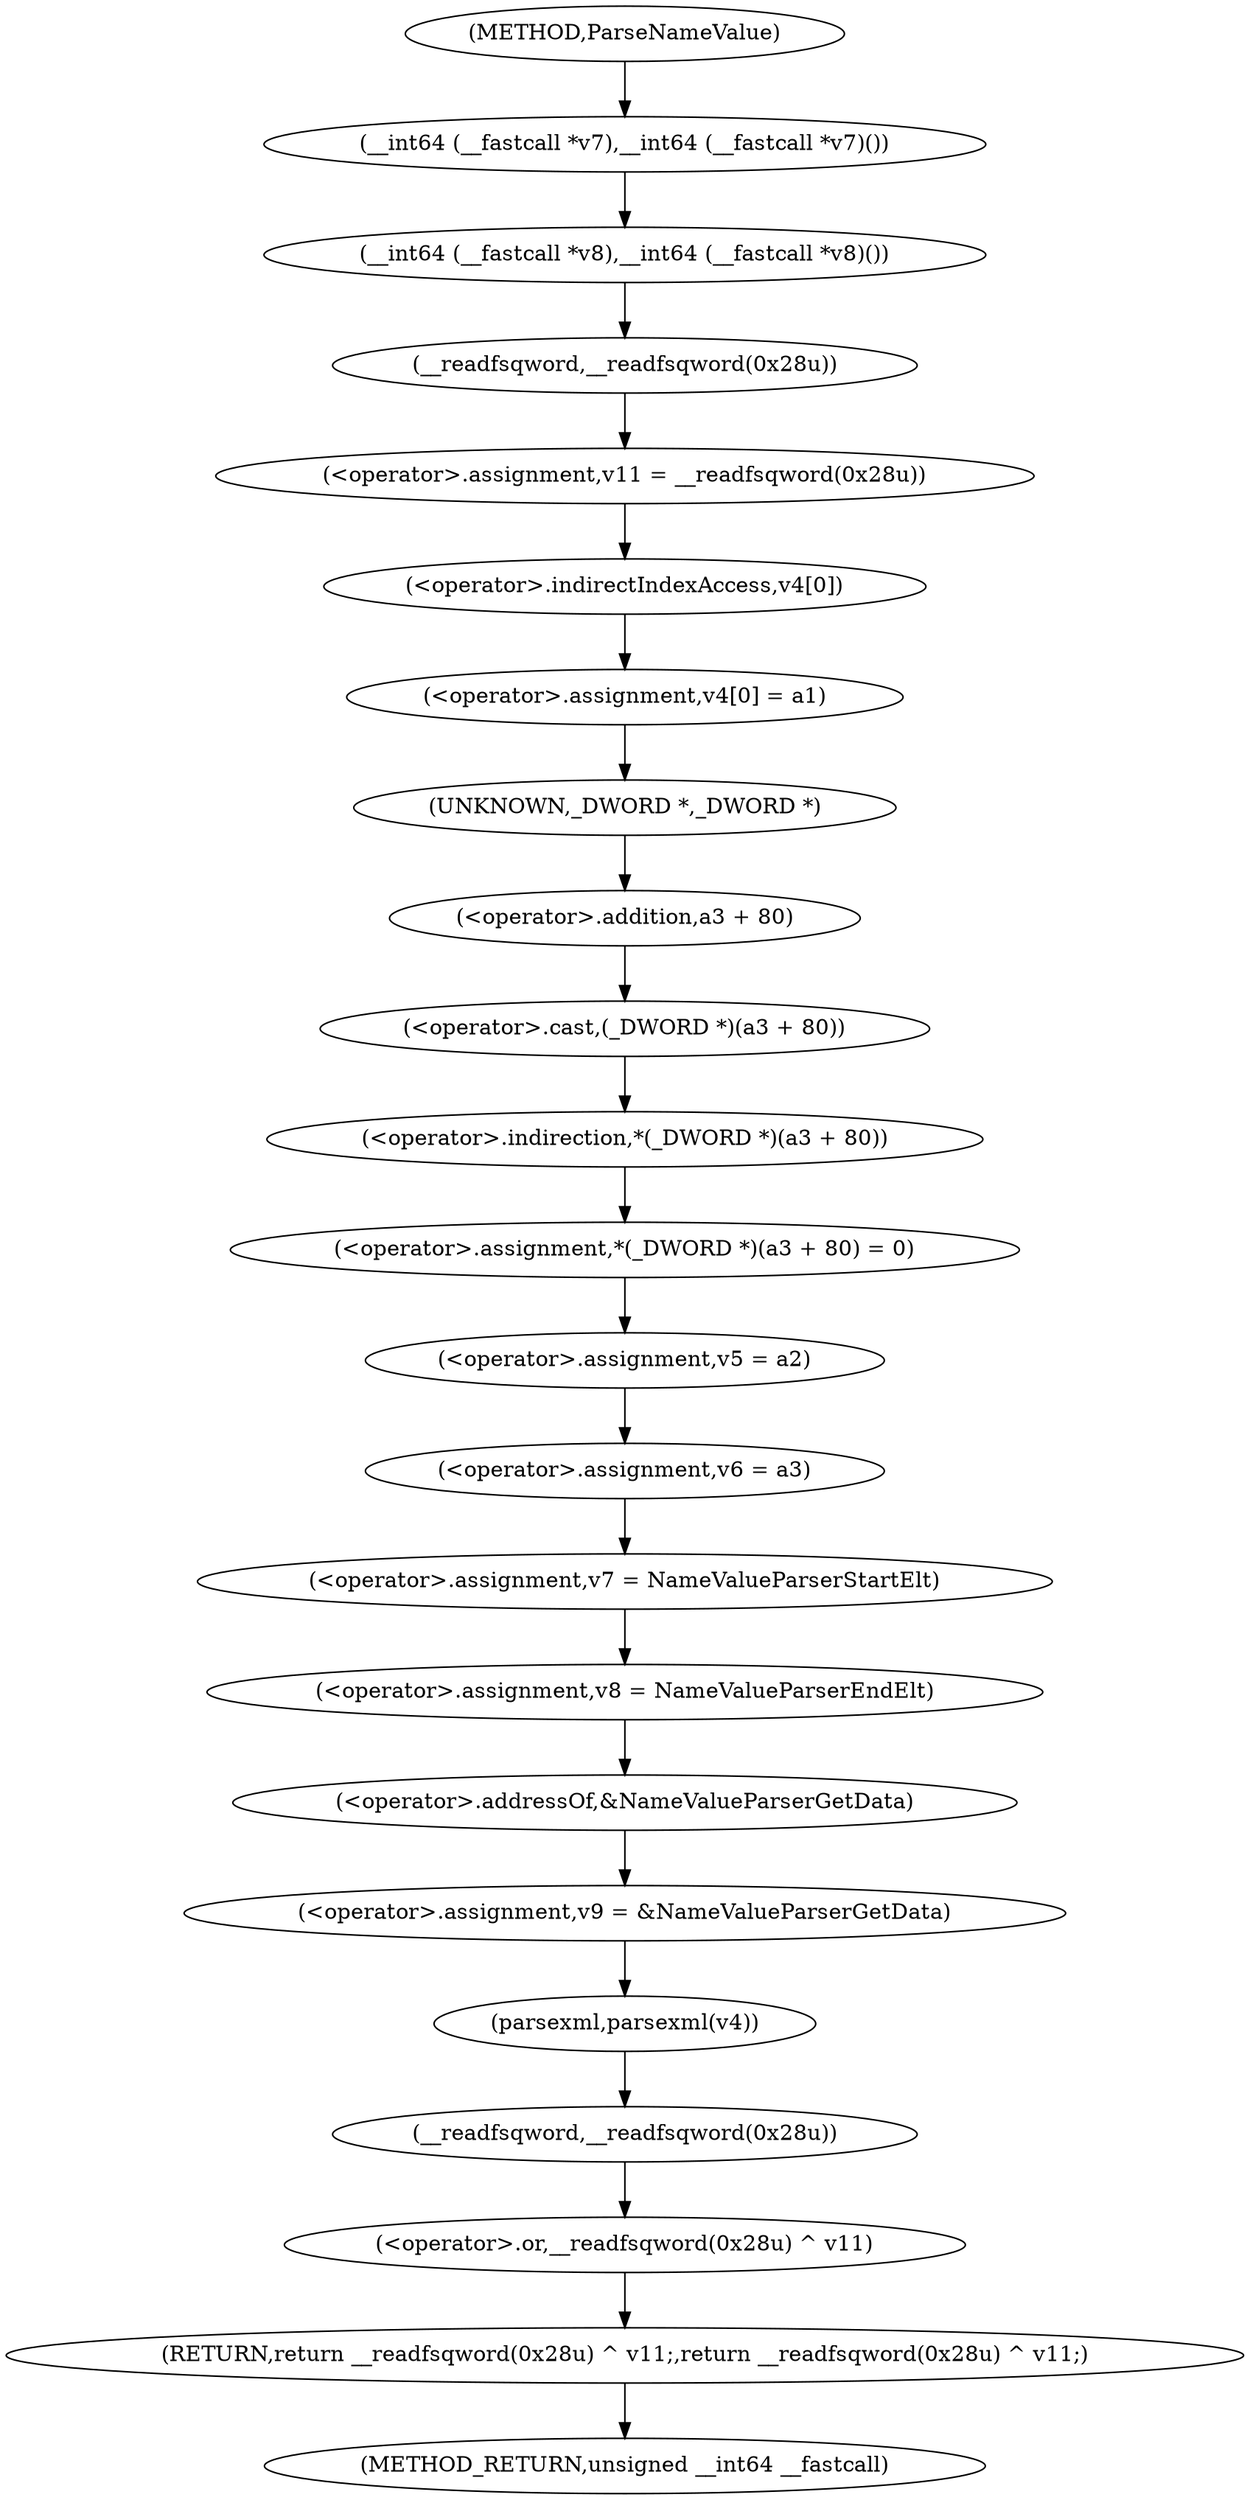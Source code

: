 digraph ParseNameValue {  
"1000117" [label = "(__int64 (__fastcall *v7),__int64 (__fastcall *v7)())" ]
"1000118" [label = "(__int64 (__fastcall *v8),__int64 (__fastcall *v8)())" ]
"1000124" [label = "(<operator>.assignment,v11 = __readfsqword(0x28u))" ]
"1000126" [label = "(__readfsqword,__readfsqword(0x28u))" ]
"1000128" [label = "(<operator>.assignment,v4[0] = a1)" ]
"1000129" [label = "(<operator>.indirectIndexAccess,v4[0])" ]
"1000133" [label = "(<operator>.assignment,*(_DWORD *)(a3 + 80) = 0)" ]
"1000134" [label = "(<operator>.indirection,*(_DWORD *)(a3 + 80))" ]
"1000135" [label = "(<operator>.cast,(_DWORD *)(a3 + 80))" ]
"1000136" [label = "(UNKNOWN,_DWORD *,_DWORD *)" ]
"1000137" [label = "(<operator>.addition,a3 + 80)" ]
"1000141" [label = "(<operator>.assignment,v5 = a2)" ]
"1000144" [label = "(<operator>.assignment,v6 = a3)" ]
"1000147" [label = "(<operator>.assignment,v7 = NameValueParserStartElt)" ]
"1000151" [label = "(<operator>.assignment,v8 = NameValueParserEndElt)" ]
"1000154" [label = "(<operator>.assignment,v9 = &NameValueParserGetData)" ]
"1000156" [label = "(<operator>.addressOf,&NameValueParserGetData)" ]
"1000158" [label = "(parsexml,parsexml(v4))" ]
"1000160" [label = "(RETURN,return __readfsqword(0x28u) ^ v11;,return __readfsqword(0x28u) ^ v11;)" ]
"1000161" [label = "(<operator>.or,__readfsqword(0x28u) ^ v11)" ]
"1000162" [label = "(__readfsqword,__readfsqword(0x28u))" ]
"1000109" [label = "(METHOD,ParseNameValue)" ]
"1000165" [label = "(METHOD_RETURN,unsigned __int64 __fastcall)" ]
  "1000117" -> "1000118" 
  "1000118" -> "1000126" 
  "1000124" -> "1000129" 
  "1000126" -> "1000124" 
  "1000128" -> "1000136" 
  "1000129" -> "1000128" 
  "1000133" -> "1000141" 
  "1000134" -> "1000133" 
  "1000135" -> "1000134" 
  "1000136" -> "1000137" 
  "1000137" -> "1000135" 
  "1000141" -> "1000144" 
  "1000144" -> "1000147" 
  "1000147" -> "1000151" 
  "1000151" -> "1000156" 
  "1000154" -> "1000158" 
  "1000156" -> "1000154" 
  "1000158" -> "1000162" 
  "1000160" -> "1000165" 
  "1000161" -> "1000160" 
  "1000162" -> "1000161" 
  "1000109" -> "1000117" 
}
